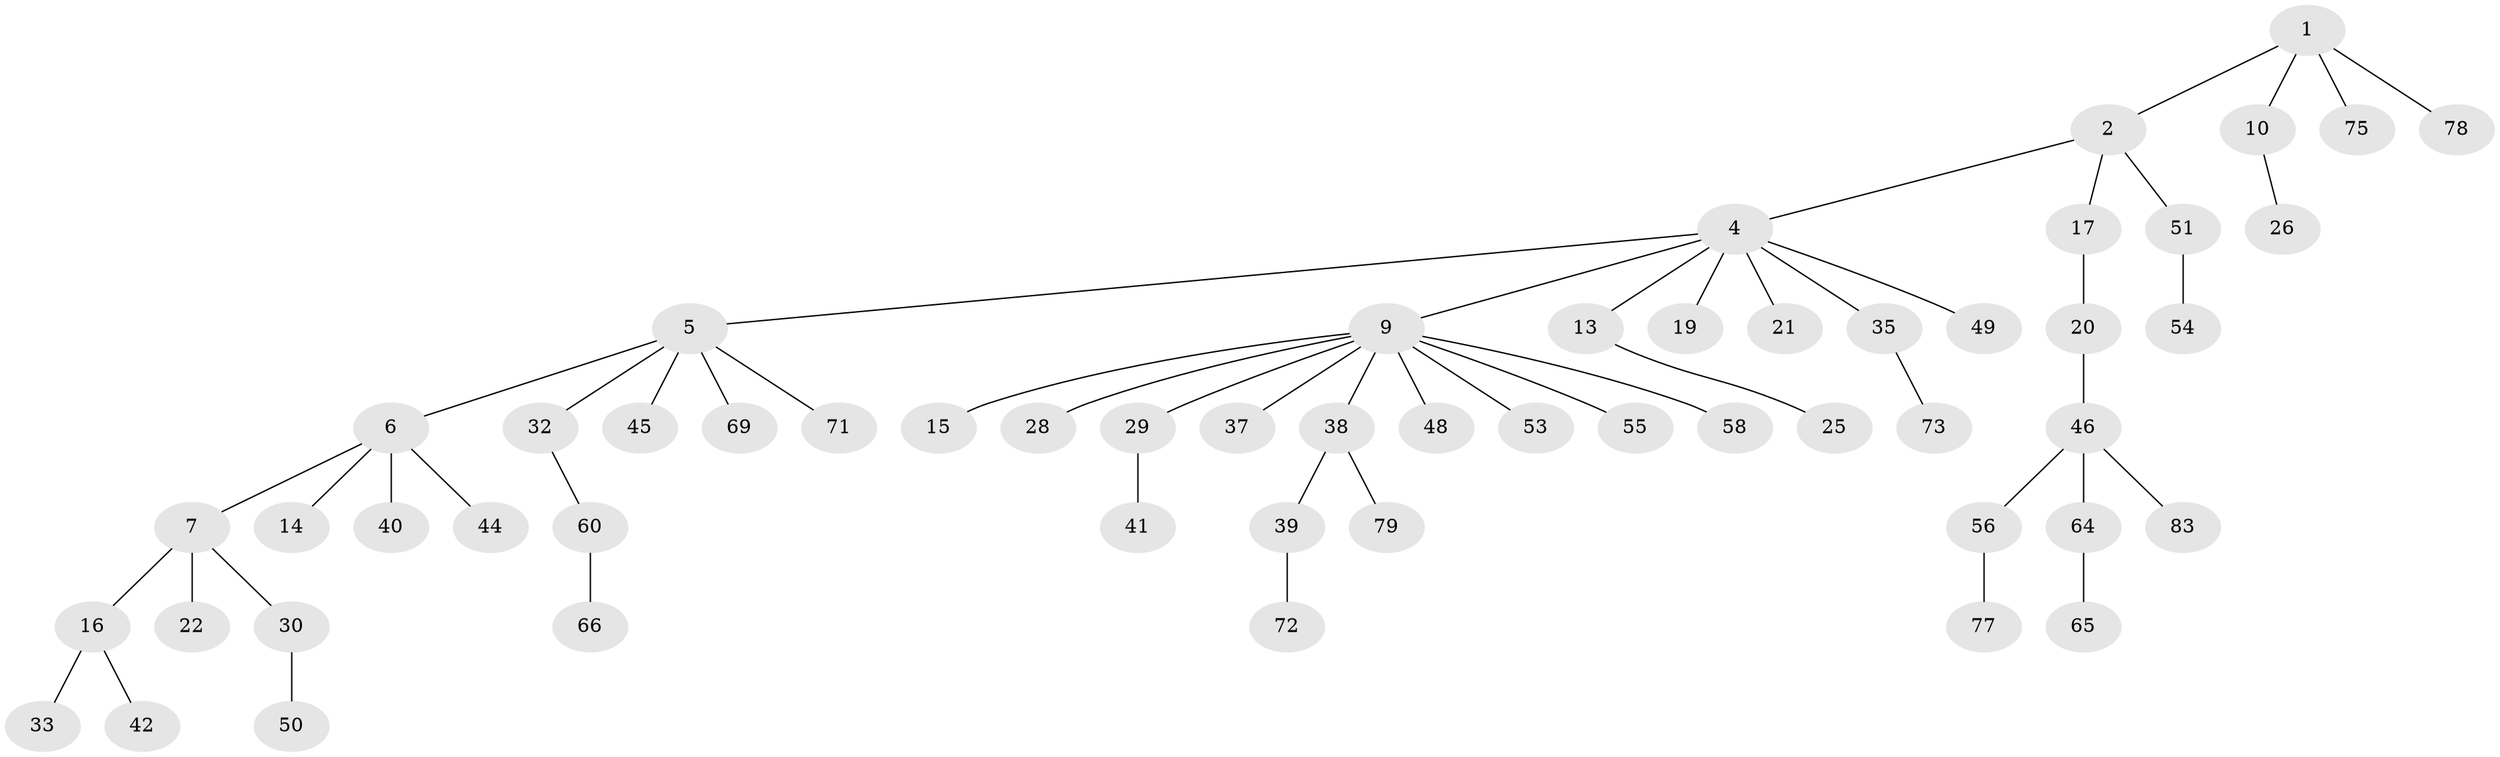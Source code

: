 // Generated by graph-tools (version 1.1) at 2025/24/03/03/25 07:24:08]
// undirected, 56 vertices, 55 edges
graph export_dot {
graph [start="1"]
  node [color=gray90,style=filled];
  1 [super="+68"];
  2 [super="+3"];
  4 [super="+12"];
  5 [super="+8"];
  6 [super="+18"];
  7 [super="+11"];
  9 [super="+34"];
  10 [super="+57"];
  13 [super="+24"];
  14;
  15;
  16 [super="+76"];
  17 [super="+27"];
  19 [super="+36"];
  20;
  21 [super="+23"];
  22 [super="+52"];
  25 [super="+80"];
  26;
  28;
  29 [super="+31"];
  30 [super="+59"];
  32;
  33;
  35 [super="+70"];
  37;
  38 [super="+74"];
  39 [super="+43"];
  40;
  41;
  42 [super="+81"];
  44;
  45;
  46 [super="+47"];
  48;
  49;
  50 [super="+61"];
  51 [super="+62"];
  53;
  54 [super="+63"];
  55;
  56;
  58;
  60 [super="+67"];
  64;
  65 [super="+82"];
  66;
  69;
  71;
  72;
  73;
  75;
  77;
  78;
  79;
  83;
  1 -- 2;
  1 -- 10;
  1 -- 75;
  1 -- 78;
  2 -- 4;
  2 -- 51;
  2 -- 17;
  4 -- 5;
  4 -- 9;
  4 -- 13;
  4 -- 19;
  4 -- 49;
  4 -- 35;
  4 -- 21;
  5 -- 6;
  5 -- 32;
  5 -- 69;
  5 -- 71;
  5 -- 45;
  6 -- 7;
  6 -- 14;
  6 -- 40;
  6 -- 44;
  7 -- 22;
  7 -- 16;
  7 -- 30;
  9 -- 15;
  9 -- 28;
  9 -- 29;
  9 -- 37;
  9 -- 48;
  9 -- 53;
  9 -- 58;
  9 -- 38;
  9 -- 55;
  10 -- 26;
  13 -- 25;
  16 -- 33;
  16 -- 42;
  17 -- 20;
  20 -- 46;
  29 -- 41;
  30 -- 50;
  32 -- 60;
  35 -- 73;
  38 -- 39;
  38 -- 79;
  39 -- 72;
  46 -- 56;
  46 -- 64;
  46 -- 83;
  51 -- 54;
  56 -- 77;
  60 -- 66;
  64 -- 65;
}
